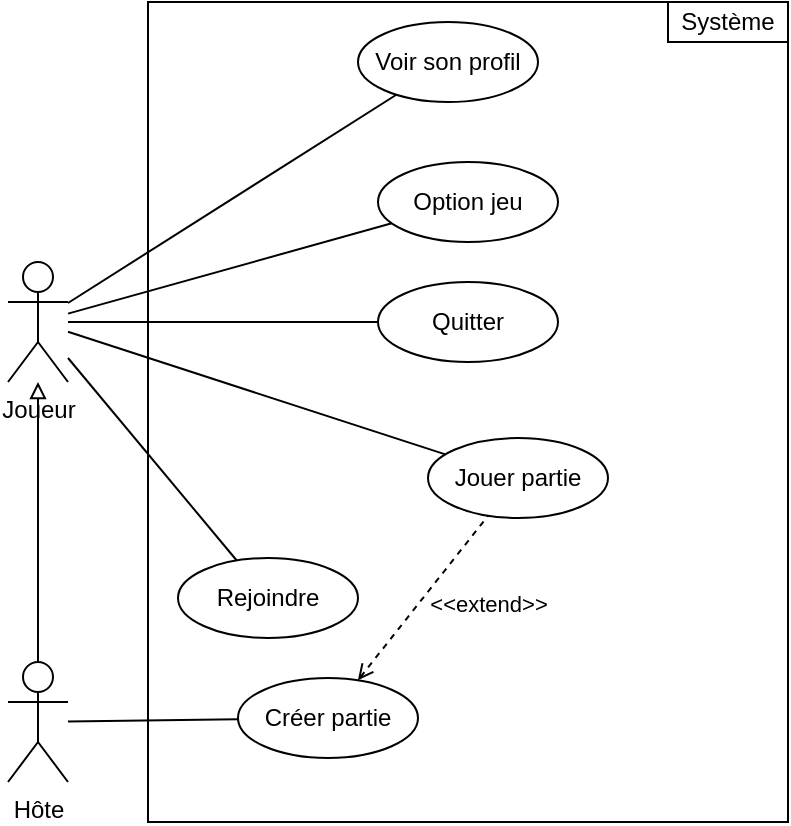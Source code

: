 <mxfile version="22.1.5" type="github">
  <diagram name="Page-1" id="2YBvvXClWsGukQMizWep">
    <mxGraphModel dx="808" dy="472" grid="1" gridSize="10" guides="1" tooltips="1" connect="1" arrows="1" fold="1" page="1" pageScale="1" pageWidth="850" pageHeight="1100" math="0" shadow="0">
      <root>
        <mxCell id="0" />
        <mxCell id="1" parent="0" />
        <mxCell id="zI1h7x5sEJhRS2WGcgBx-15" value="" style="rounded=0;whiteSpace=wrap;html=1;" vertex="1" parent="1">
          <mxGeometry x="220" y="30" width="320" height="410" as="geometry" />
        </mxCell>
        <mxCell id="zI1h7x5sEJhRS2WGcgBx-1" value="Joueur" style="shape=umlActor;verticalLabelPosition=bottom;verticalAlign=top;html=1;outlineConnect=0;" vertex="1" parent="1">
          <mxGeometry x="150" y="160" width="30" height="60" as="geometry" />
        </mxCell>
        <mxCell id="zI1h7x5sEJhRS2WGcgBx-2" value="Hôte" style="shape=umlActor;verticalLabelPosition=bottom;verticalAlign=top;html=1;outlineConnect=0;" vertex="1" parent="1">
          <mxGeometry x="150" y="360" width="30" height="60" as="geometry" />
        </mxCell>
        <mxCell id="zI1h7x5sEJhRS2WGcgBx-3" value="Voir son profil" style="ellipse;whiteSpace=wrap;html=1;" vertex="1" parent="1">
          <mxGeometry x="325" y="40" width="90" height="40" as="geometry" />
        </mxCell>
        <mxCell id="zI1h7x5sEJhRS2WGcgBx-4" value="Créer partie" style="ellipse;whiteSpace=wrap;html=1;" vertex="1" parent="1">
          <mxGeometry x="265" y="368" width="90" height="40" as="geometry" />
        </mxCell>
        <mxCell id="zI1h7x5sEJhRS2WGcgBx-5" value="Rejoindre" style="ellipse;whiteSpace=wrap;html=1;" vertex="1" parent="1">
          <mxGeometry x="235" y="308" width="90" height="40" as="geometry" />
        </mxCell>
        <mxCell id="zI1h7x5sEJhRS2WGcgBx-6" value="Quitter" style="ellipse;whiteSpace=wrap;html=1;" vertex="1" parent="1">
          <mxGeometry x="335" y="170" width="90" height="40" as="geometry" />
        </mxCell>
        <mxCell id="zI1h7x5sEJhRS2WGcgBx-7" value="Option jeu" style="ellipse;whiteSpace=wrap;html=1;" vertex="1" parent="1">
          <mxGeometry x="335" y="110" width="90" height="40" as="geometry" />
        </mxCell>
        <mxCell id="zI1h7x5sEJhRS2WGcgBx-8" value="Jouer partie" style="ellipse;whiteSpace=wrap;html=1;" vertex="1" parent="1">
          <mxGeometry x="360" y="248" width="90" height="40" as="geometry" />
        </mxCell>
        <mxCell id="zI1h7x5sEJhRS2WGcgBx-9" value="" style="endArrow=none;html=1;rounded=0;" edge="1" parent="1" source="zI1h7x5sEJhRS2WGcgBx-1" target="zI1h7x5sEJhRS2WGcgBx-3">
          <mxGeometry width="50" height="50" relative="1" as="geometry">
            <mxPoint x="190" y="310" as="sourcePoint" />
            <mxPoint x="240" y="260" as="targetPoint" />
          </mxGeometry>
        </mxCell>
        <mxCell id="zI1h7x5sEJhRS2WGcgBx-10" value="" style="endArrow=none;html=1;rounded=0;" edge="1" parent="1" source="zI1h7x5sEJhRS2WGcgBx-1" target="zI1h7x5sEJhRS2WGcgBx-8">
          <mxGeometry width="50" height="50" relative="1" as="geometry">
            <mxPoint x="180" y="188" as="sourcePoint" />
            <mxPoint x="250" y="190" as="targetPoint" />
          </mxGeometry>
        </mxCell>
        <mxCell id="zI1h7x5sEJhRS2WGcgBx-11" value="" style="endArrow=none;html=1;rounded=0;startArrow=block;startFill=0;" edge="1" parent="1" source="zI1h7x5sEJhRS2WGcgBx-1" target="zI1h7x5sEJhRS2WGcgBx-2">
          <mxGeometry width="50" height="50" relative="1" as="geometry">
            <mxPoint x="180" y="198" as="sourcePoint" />
            <mxPoint x="272" y="186" as="targetPoint" />
          </mxGeometry>
        </mxCell>
        <mxCell id="zI1h7x5sEJhRS2WGcgBx-13" value="" style="endArrow=none;html=1;rounded=0;" edge="1" parent="1" source="zI1h7x5sEJhRS2WGcgBx-2" target="zI1h7x5sEJhRS2WGcgBx-4">
          <mxGeometry width="50" height="50" relative="1" as="geometry">
            <mxPoint x="180" y="199" as="sourcePoint" />
            <mxPoint x="435" y="183" as="targetPoint" />
          </mxGeometry>
        </mxCell>
        <mxCell id="zI1h7x5sEJhRS2WGcgBx-14" value="" style="endArrow=none;html=1;rounded=0;" edge="1" parent="1" source="zI1h7x5sEJhRS2WGcgBx-1" target="zI1h7x5sEJhRS2WGcgBx-5">
          <mxGeometry width="50" height="50" relative="1" as="geometry">
            <mxPoint x="180" y="199" as="sourcePoint" />
            <mxPoint x="435" y="183" as="targetPoint" />
          </mxGeometry>
        </mxCell>
        <mxCell id="zI1h7x5sEJhRS2WGcgBx-17" value="Système" style="rounded=0;whiteSpace=wrap;html=1;" vertex="1" parent="1">
          <mxGeometry x="480" y="30" width="60" height="20" as="geometry" />
        </mxCell>
        <mxCell id="zI1h7x5sEJhRS2WGcgBx-19" value="" style="endArrow=none;html=1;rounded=0;" edge="1" parent="1" source="zI1h7x5sEJhRS2WGcgBx-1" target="zI1h7x5sEJhRS2WGcgBx-6">
          <mxGeometry width="50" height="50" relative="1" as="geometry">
            <mxPoint x="180" y="203" as="sourcePoint" />
            <mxPoint x="314" y="231" as="targetPoint" />
          </mxGeometry>
        </mxCell>
        <mxCell id="zI1h7x5sEJhRS2WGcgBx-20" value="" style="endArrow=none;html=1;rounded=0;dashed=1;startArrow=open;startFill=0;" edge="1" parent="1" source="zI1h7x5sEJhRS2WGcgBx-4" target="zI1h7x5sEJhRS2WGcgBx-8">
          <mxGeometry width="50" height="50" relative="1" as="geometry">
            <mxPoint x="115" y="294" as="sourcePoint" />
            <mxPoint x="251" y="258" as="targetPoint" />
          </mxGeometry>
        </mxCell>
        <mxCell id="zI1h7x5sEJhRS2WGcgBx-21" value="&amp;lt;&amp;lt;extend&amp;gt;&amp;gt;" style="edgeLabel;html=1;align=center;verticalAlign=middle;resizable=0;points=[];" vertex="1" connectable="0" parent="zI1h7x5sEJhRS2WGcgBx-20">
          <mxGeometry x="-0.202" relative="1" as="geometry">
            <mxPoint x="39" y="-5" as="offset" />
          </mxGeometry>
        </mxCell>
        <mxCell id="zI1h7x5sEJhRS2WGcgBx-22" value="" style="endArrow=none;html=1;rounded=0;" edge="1" parent="1" source="zI1h7x5sEJhRS2WGcgBx-1" target="zI1h7x5sEJhRS2WGcgBx-7">
          <mxGeometry width="50" height="50" relative="1" as="geometry">
            <mxPoint x="190" y="190" as="sourcePoint" />
            <mxPoint x="354" y="86" as="targetPoint" />
          </mxGeometry>
        </mxCell>
      </root>
    </mxGraphModel>
  </diagram>
</mxfile>
